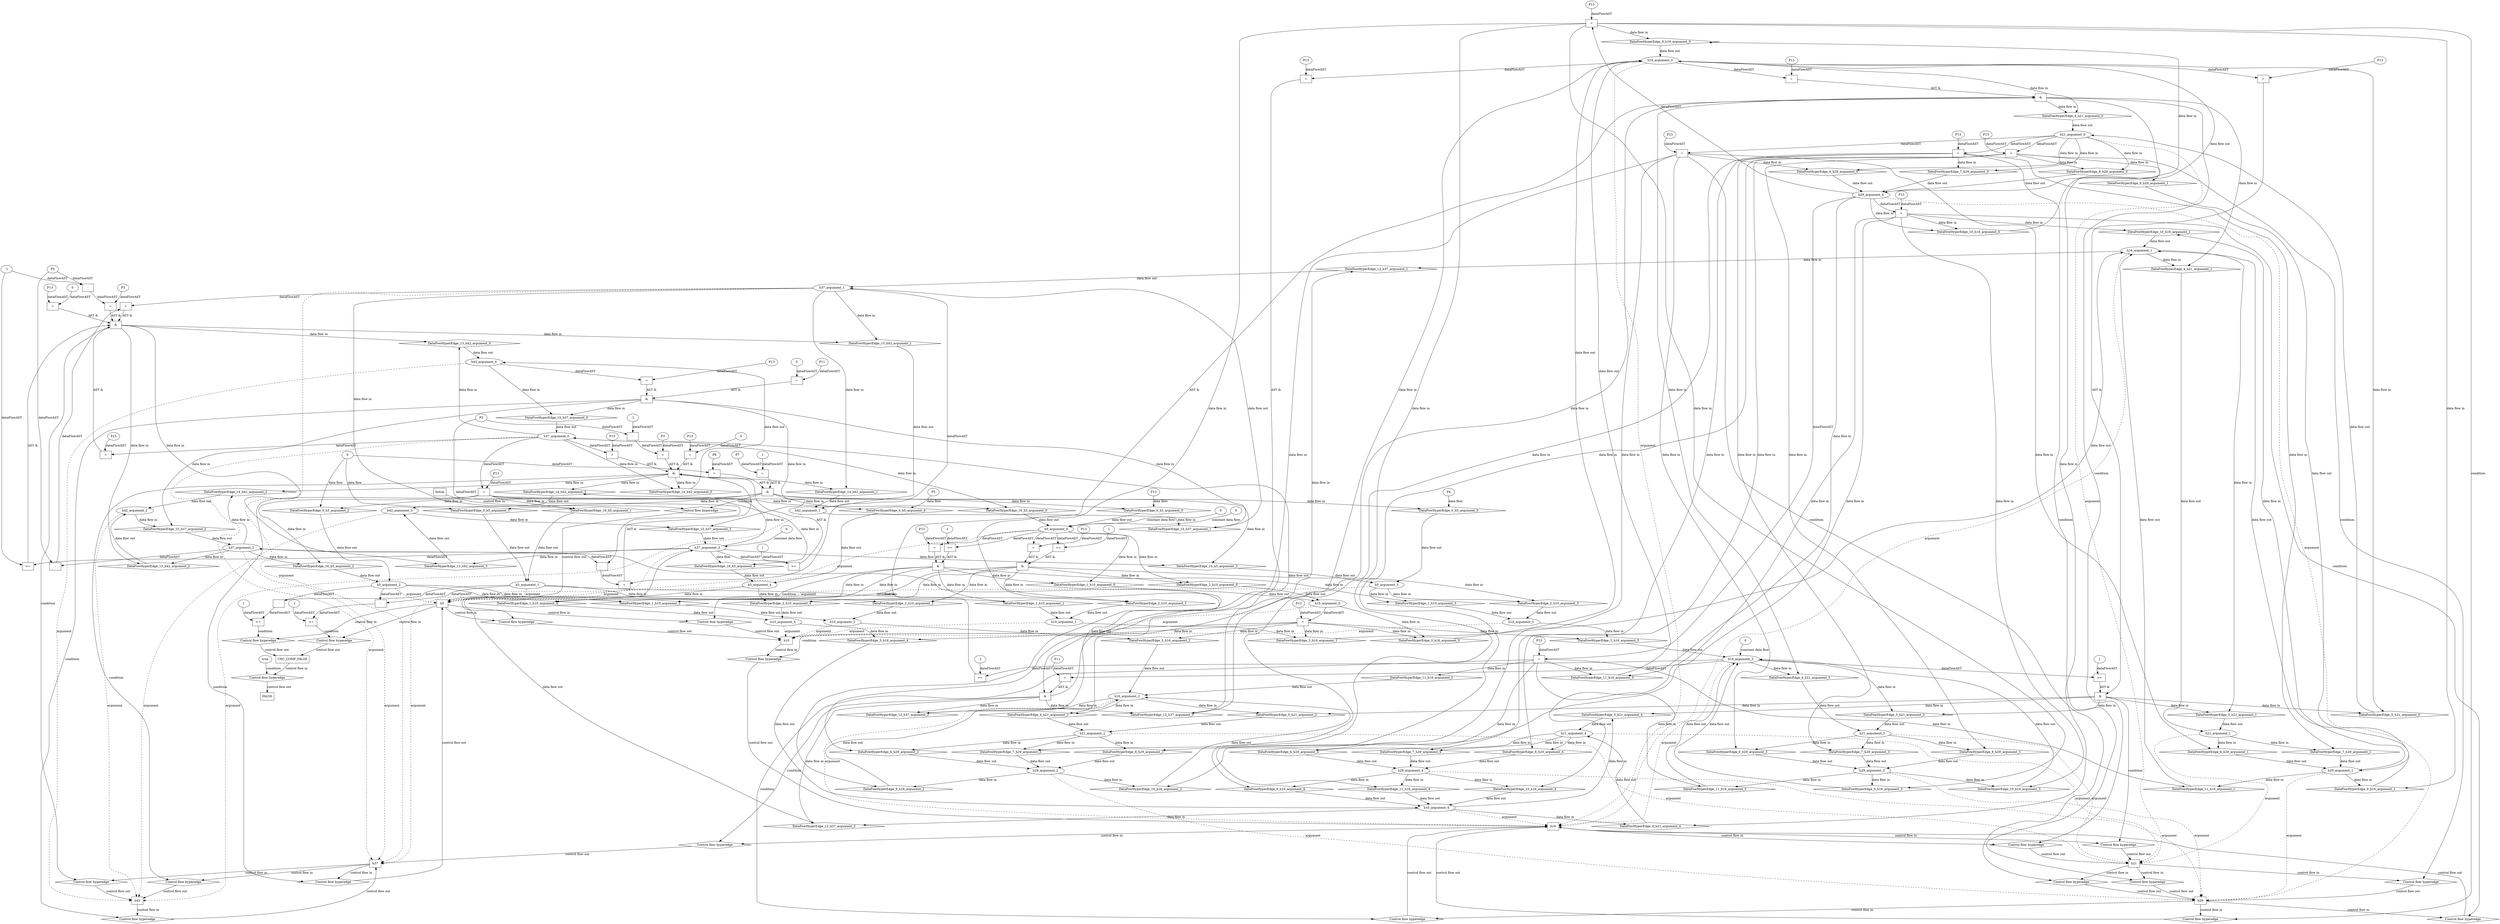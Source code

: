 digraph dag {
"CHC_COMP_FALSE" [label="CHC_COMP_FALSE" nodeName="CHC_COMP_FALSE" class=cfn  shape="rect"];
"h10" [label="h10" nodeName="h10" class=cfn  shape="rect"];
"h16" [label="h16" nodeName="h16" class=cfn  shape="rect"];
"h21" [label="h21" nodeName="h21" class=cfn  shape="rect"];
"h29" [label="h29" nodeName="h29" class=cfn  shape="rect"];
"h37" [label="h37" nodeName="h37" class=cfn  shape="rect"];
"h42" [label="h42" nodeName="h42" class=cfn  shape="rect"];
"h5" [label="h5" nodeName="h5" class=cfn  shape="rect"];
FALSE [label="FALSE" nodeName=FALSE class=cfn  shape="rect"];
Initial [label="Initial" nodeName=Initial class=cfn  shape="rect"];
ControlFowHyperEdge_0 [label="Control flow hyperedge" nodeName=ControlFowHyperEdge_0 class=controlFlowHyperEdge shape="diamond"];
"Initial" -> ControlFowHyperEdge_0 [label="control flow in"]
ControlFowHyperEdge_0 -> "h5" [label="control flow out"]
ControlFowHyperEdge_1 [label="Control flow hyperedge" nodeName=ControlFowHyperEdge_1 class=controlFlowHyperEdge shape="diamond"];
"h5" -> ControlFowHyperEdge_1 [label="control flow in"]
ControlFowHyperEdge_1 -> "h10" [label="control flow out"]
ControlFowHyperEdge_2 [label="Control flow hyperedge" nodeName=ControlFowHyperEdge_2 class=controlFlowHyperEdge shape="diamond"];
"h5" -> ControlFowHyperEdge_2 [label="control flow in"]
ControlFowHyperEdge_2 -> "h10" [label="control flow out"]
ControlFowHyperEdge_3 [label="Control flow hyperedge" nodeName=ControlFowHyperEdge_3 class=controlFlowHyperEdge shape="diamond"];
"h10" -> ControlFowHyperEdge_3 [label="control flow in"]
ControlFowHyperEdge_3 -> "h16" [label="control flow out"]
ControlFowHyperEdge_4 [label="Control flow hyperedge" nodeName=ControlFowHyperEdge_4 class=controlFlowHyperEdge shape="diamond"];
"h16" -> ControlFowHyperEdge_4 [label="control flow in"]
ControlFowHyperEdge_4 -> "h21" [label="control flow out"]
ControlFowHyperEdge_5 [label="Control flow hyperedge" nodeName=ControlFowHyperEdge_5 class=controlFlowHyperEdge shape="diamond"];
"h16" -> ControlFowHyperEdge_5 [label="control flow in"]
ControlFowHyperEdge_5 -> "h21" [label="control flow out"]
ControlFowHyperEdge_6 [label="Control flow hyperedge" nodeName=ControlFowHyperEdge_6 class=controlFlowHyperEdge shape="diamond"];
"h21" -> ControlFowHyperEdge_6 [label="control flow in"]
ControlFowHyperEdge_6 -> "h29" [label="control flow out"]
ControlFowHyperEdge_7 [label="Control flow hyperedge" nodeName=ControlFowHyperEdge_7 class=controlFlowHyperEdge shape="diamond"];
"h21" -> ControlFowHyperEdge_7 [label="control flow in"]
ControlFowHyperEdge_7 -> "h29" [label="control flow out"]
ControlFowHyperEdge_8 [label="Control flow hyperedge" nodeName=ControlFowHyperEdge_8 class=controlFlowHyperEdge shape="diamond"];
"h21" -> ControlFowHyperEdge_8 [label="control flow in"]
ControlFowHyperEdge_8 -> "h29" [label="control flow out"]
ControlFowHyperEdge_9 [label="Control flow hyperedge" nodeName=ControlFowHyperEdge_9 class=controlFlowHyperEdge shape="diamond"];
"h29" -> ControlFowHyperEdge_9 [label="control flow in"]
ControlFowHyperEdge_9 -> "h16" [label="control flow out"]
ControlFowHyperEdge_10 [label="Control flow hyperedge" nodeName=ControlFowHyperEdge_10 class=controlFlowHyperEdge shape="diamond"];
"h29" -> ControlFowHyperEdge_10 [label="control flow in"]
ControlFowHyperEdge_10 -> "h16" [label="control flow out"]
ControlFowHyperEdge_11 [label="Control flow hyperedge" nodeName=ControlFowHyperEdge_11 class=controlFlowHyperEdge shape="diamond"];
"h29" -> ControlFowHyperEdge_11 [label="control flow in"]
ControlFowHyperEdge_11 -> "h16" [label="control flow out"]
ControlFowHyperEdge_12 [label="Control flow hyperedge" nodeName=ControlFowHyperEdge_12 class=controlFlowHyperEdge shape="diamond"];
"h16" -> ControlFowHyperEdge_12 [label="control flow in"]
ControlFowHyperEdge_12 -> "h37" [label="control flow out"]
ControlFowHyperEdge_13 [label="Control flow hyperedge" nodeName=ControlFowHyperEdge_13 class=controlFlowHyperEdge shape="diamond"];
"h37" -> ControlFowHyperEdge_13 [label="control flow in"]
ControlFowHyperEdge_13 -> "h42" [label="control flow out"]
ControlFowHyperEdge_14 [label="Control flow hyperedge" nodeName=ControlFowHyperEdge_14 class=controlFlowHyperEdge shape="diamond"];
"h37" -> ControlFowHyperEdge_14 [label="control flow in"]
ControlFowHyperEdge_14 -> "h42" [label="control flow out"]
ControlFowHyperEdge_15 [label="Control flow hyperedge" nodeName=ControlFowHyperEdge_15 class=controlFlowHyperEdge shape="diamond"];
"h42" -> ControlFowHyperEdge_15 [label="control flow in"]
ControlFowHyperEdge_15 -> "h37" [label="control flow out"]
ControlFowHyperEdge_16 [label="Control flow hyperedge" nodeName=ControlFowHyperEdge_16 class=controlFlowHyperEdge shape="diamond"];
"h37" -> ControlFowHyperEdge_16 [label="control flow in"]
ControlFowHyperEdge_16 -> "h5" [label="control flow out"]
ControlFowHyperEdge_17 [label="Control flow hyperedge" nodeName=ControlFowHyperEdge_17 class=controlFlowHyperEdge shape="diamond"];
"h5" -> ControlFowHyperEdge_17 [label="control flow in"]
ControlFowHyperEdge_17 -> "CHC_COMP_FALSE" [label="control flow out"]
ControlFowHyperEdge_18 [label="Control flow hyperedge" nodeName=ControlFowHyperEdge_18 class=controlFlowHyperEdge shape="diamond"];
"h5" -> ControlFowHyperEdge_18 [label="control flow in"]
ControlFowHyperEdge_18 -> "CHC_COMP_FALSE" [label="control flow out"]
ControlFowHyperEdge_19 [label="Control flow hyperedge" nodeName=ControlFowHyperEdge_19 class=controlFlowHyperEdge shape="diamond"];
"CHC_COMP_FALSE" -> ControlFowHyperEdge_19 [label="control flow in"]
ControlFowHyperEdge_19 -> "FALSE" [label="control flow out"]
"h5_argument_0" [label="h5_argument_0" nodeName=argument0 class=argument  head="h5" shape="oval"];
"h5_argument_0" -> "h5"[label="argument" style="dashed"]
"h5_argument_1" [label="h5_argument_1" nodeName=argument1 class=argument  head="h5" shape="oval"];
"h5_argument_1" -> "h5"[label="argument" style="dashed"]
"h5_argument_2" [label="h5_argument_2" nodeName=argument2 class=argument  head="h5" shape="oval"];
"h5_argument_2" -> "h5"[label="argument" style="dashed"]
"h5_argument_3" [label="h5_argument_3" nodeName=argument3 class=argument  head="h5" shape="oval"];
"h5_argument_3" -> "h5"[label="argument" style="dashed"]
"h5_argument_4" [label="h5_argument_4" nodeName=argument4 class=argument  head="h5" shape="oval"];
"h5_argument_4" -> "h5"[label="argument" style="dashed"]
"h10_argument_0" [label="h10_argument_0" nodeName=argument0 class=argument  head="h10" shape="oval"];
"h10_argument_0" -> "h10"[label="argument" style="dashed"]
"h10_argument_1" [label="h10_argument_1" nodeName=argument1 class=argument  head="h10" shape="oval"];
"h10_argument_1" -> "h10"[label="argument" style="dashed"]
"h10_argument_2" [label="h10_argument_2" nodeName=argument2 class=argument  head="h10" shape="oval"];
"h10_argument_2" -> "h10"[label="argument" style="dashed"]
"h10_argument_3" [label="h10_argument_3" nodeName=argument3 class=argument  head="h10" shape="oval"];
"h10_argument_3" -> "h10"[label="argument" style="dashed"]
"h10_argument_4" [label="h10_argument_4" nodeName=argument4 class=argument  head="h10" shape="oval"];
"h10_argument_4" -> "h10"[label="argument" style="dashed"]
"h16_argument_0" [label="h16_argument_0" nodeName=argument0 class=argument  head="h16" shape="oval"];
"h16_argument_0" -> "h16"[label="argument" style="dashed"]
"h16_argument_1" [label="h16_argument_1" nodeName=argument1 class=argument  head="h16" shape="oval"];
"h16_argument_1" -> "h16"[label="argument" style="dashed"]
"h16_argument_2" [label="h16_argument_2" nodeName=argument2 class=argument  head="h16" shape="oval"];
"h16_argument_2" -> "h16"[label="argument" style="dashed"]
"h16_argument_3" [label="h16_argument_3" nodeName=argument3 class=argument  head="h16" shape="oval"];
"h16_argument_3" -> "h16"[label="argument" style="dashed"]
"h16_argument_4" [label="h16_argument_4" nodeName=argument4 class=argument  head="h16" shape="oval"];
"h16_argument_4" -> "h16"[label="argument" style="dashed"]
"h21_argument_0" [label="h21_argument_0" nodeName=argument0 class=argument  head="h21" shape="oval"];
"h21_argument_0" -> "h21"[label="argument" style="dashed"]
"h21_argument_1" [label="h21_argument_1" nodeName=argument1 class=argument  head="h21" shape="oval"];
"h21_argument_1" -> "h21"[label="argument" style="dashed"]
"h21_argument_2" [label="h21_argument_2" nodeName=argument2 class=argument  head="h21" shape="oval"];
"h21_argument_2" -> "h21"[label="argument" style="dashed"]
"h21_argument_3" [label="h21_argument_3" nodeName=argument3 class=argument  head="h21" shape="oval"];
"h21_argument_3" -> "h21"[label="argument" style="dashed"]
"h21_argument_4" [label="h21_argument_4" nodeName=argument4 class=argument  head="h21" shape="oval"];
"h21_argument_4" -> "h21"[label="argument" style="dashed"]
"h29_argument_0" [label="h29_argument_0" nodeName=argument0 class=argument  head="h29" shape="oval"];
"h29_argument_0" -> "h29"[label="argument" style="dashed"]
"h29_argument_1" [label="h29_argument_1" nodeName=argument1 class=argument  head="h29" shape="oval"];
"h29_argument_1" -> "h29"[label="argument" style="dashed"]
"h29_argument_2" [label="h29_argument_2" nodeName=argument2 class=argument  head="h29" shape="oval"];
"h29_argument_2" -> "h29"[label="argument" style="dashed"]
"h29_argument_3" [label="h29_argument_3" nodeName=argument3 class=argument  head="h29" shape="oval"];
"h29_argument_3" -> "h29"[label="argument" style="dashed"]
"h29_argument_4" [label="h29_argument_4" nodeName=argument4 class=argument  head="h29" shape="oval"];
"h29_argument_4" -> "h29"[label="argument" style="dashed"]
"h37_argument_0" [label="h37_argument_0" nodeName=argument0 class=argument  head="h37" shape="oval"];
"h37_argument_0" -> "h37"[label="argument" style="dashed"]
"h37_argument_1" [label="h37_argument_1" nodeName=argument1 class=argument  head="h37" shape="oval"];
"h37_argument_1" -> "h37"[label="argument" style="dashed"]
"h37_argument_2" [label="h37_argument_2" nodeName=argument2 class=argument  head="h37" shape="oval"];
"h37_argument_2" -> "h37"[label="argument" style="dashed"]
"h37_argument_3" [label="h37_argument_3" nodeName=argument3 class=argument  head="h37" shape="oval"];
"h37_argument_3" -> "h37"[label="argument" style="dashed"]
"h42_argument_0" [label="h42_argument_0" nodeName=argument0 class=argument  head="h42" shape="oval"];
"h42_argument_0" -> "h42"[label="argument" style="dashed"]
"h42_argument_1" [label="h42_argument_1" nodeName=argument1 class=argument  head="h42" shape="oval"];
"h42_argument_1" -> "h42"[label="argument" style="dashed"]
"h42_argument_2" [label="h42_argument_2" nodeName=argument2 class=argument  head="h42" shape="oval"];
"h42_argument_2" -> "h42"[label="argument" style="dashed"]
"h42_argument_3" [label="h42_argument_3" nodeName=argument3 class=argument  head="h42" shape="oval"];
"h42_argument_3" -> "h42"[label="argument" style="dashed"]

"xxxh5___Initial_0xxx_and" [label="&" nodeName="xxxh5___Initial_0xxx_and" class=Operator shape="rect"];
"xxxh5___Initial_0xxxguard_0_node_0" [label="=" nodeName="xxxh5___Initial_0xxxguard_0_node_0" class=Operator  shape="rect"];
"xxxh5___Initial_0xxxguard_0_node_1" [label="P7" nodeName="xxxh5___Initial_0xxxguard_0_node_1" class=Constant ];
"xxxh5___Initial_0xxxguard_0_node_2" [label="1" nodeName="xxxh5___Initial_0xxxguard_0_node_2" class=Literal ];
"xxxh5___Initial_0xxxguard_0_node_1" -> "xxxh5___Initial_0xxxguard_0_node_0"[label="dataFlowAST"]
"xxxh5___Initial_0xxxguard_0_node_2" -> "xxxh5___Initial_0xxxguard_0_node_0"[label="dataFlowAST"]

"xxxh5___Initial_0xxxguard_0_node_0" -> "xxxh5___Initial_0xxx_and" [label="AST &"];
"xxxh5___Initial_0xxxguard1_node_0" [label="=" nodeName="xxxh5___Initial_0xxxguard1_node_0" class=Operator  shape="rect"];
"xxxh5___Initial_0xxxguard1_node_1" [label="P8" nodeName="xxxh5___Initial_0xxxguard1_node_1" class=Constant ];
"xxxh5___Initial_0xxxguard1_node_1" -> "xxxh5___Initial_0xxxguard1_node_0"[label="dataFlowAST"]
"xxxh5___Initial_0xxxdataFlow1_node_0" -> "xxxh5___Initial_0xxxguard1_node_0"[label="dataFlowAST"]

"xxxh5___Initial_0xxxguard1_node_0" -> "xxxh5___Initial_0xxx_and" [label="AST &"];
"xxxh5___Initial_0xxx_and" -> "ControlFowHyperEdge_0" [label="condition"];
"xxxh5___Initial_0xxxdataFlow_0_node_0" [label="P4" nodeName="xxxh5___Initial_0xxxdataFlow_0_node_0" class=Constant ];

"xxxh5___Initial_0xxxdataFlow_0_node_0" -> "DataFowHyperEdge_0_h5_argument_3" [label="data flow"];
"xxxh5___Initial_0xxxdataFlow1_node_0" [label="0" nodeName="xxxh5___Initial_0xxxdataFlow1_node_0" class=Literal ];

"xxxh5___Initial_0xxxdataFlow1_node_0" -> "DataFowHyperEdge_0_h5_argument_1" [label="data flow"];
"xxxh5___Initial_0xxxdataFlow2_node_0" [label="P13" nodeName="xxxh5___Initial_0xxxdataFlow2_node_0" class=Constant ];

"xxxh5___Initial_0xxxdataFlow2_node_0" -> "DataFowHyperEdge_0_h5_argument_0" [label="data flow"];
"xxxh5___Initial_0xxxdataFlow3_node_0" [label="P5" nodeName="xxxh5___Initial_0xxxdataFlow3_node_0" class=Constant ];

"xxxh5___Initial_0xxxdataFlow3_node_0" -> "DataFowHyperEdge_0_h5_argument_4" [label="data flow"];

"xxxh5___Initial_0xxxdataFlow1_node_0" -> "DataFowHyperEdge_0_h5_argument_2" [label="data flow"];
"xxxh10___h5_1xxx_and" [label="&" nodeName="xxxh10___h5_1xxx_and" class=Operator shape="rect"];
"xxxh10___h5_1xxxguard_0_node_0" [label=">=" nodeName="xxxh10___h5_1xxxguard_0_node_0" class=Operator  shape="rect"];
"xxxh10___h5_1xxxguard_0_node_1" [label="-1" nodeName="xxxh10___h5_1xxxguard_0_node_1" class=Literal ];
"xxxh10___h5_1xxxguard_0_node_1" -> "xxxh10___h5_1xxxguard_0_node_0"[label="dataFlowAST"]
"h5_argument_0" -> "xxxh10___h5_1xxxguard_0_node_0"[label="dataFlowAST"]

"xxxh10___h5_1xxxguard_0_node_0" -> "xxxh10___h5_1xxx_and" [label="AST &"];
"xxxh10___h5_1xxxguard1_node_0" [label="=" nodeName="xxxh10___h5_1xxxguard1_node_0" class=Operator  shape="rect"];
"xxxh10___h5_1xxxguard1_node_1" [label="P13" nodeName="xxxh10___h5_1xxxguard1_node_1" class=Constant ];
"xxxh10___h5_1xxxguard1_node_1" -> "xxxh10___h5_1xxxguard1_node_0"[label="dataFlowAST"]
"h5_argument_0" -> "xxxh10___h5_1xxxguard1_node_0"[label="dataFlowAST"]

"xxxh10___h5_1xxxguard1_node_0" -> "xxxh10___h5_1xxx_and" [label="AST &"];
"xxxh10___h5_1xxx_and" -> "ControlFowHyperEdge_1" [label="condition"];
"xxxh10___h5_2xxx_and" [label="&" nodeName="xxxh10___h5_2xxx_and" class=Operator shape="rect"];
"xxxh10___h5_2xxxguard_0_node_0" [label=">=" nodeName="xxxh10___h5_2xxxguard_0_node_0" class=Operator  shape="rect"];
"xxxh10___h5_2xxxguard_0_node_2" [label="1" nodeName="xxxh10___h5_2xxxguard_0_node_2" class=Literal ];
"h5_argument_0" -> "xxxh10___h5_2xxxguard_0_node_0"[label="dataFlowAST"]
"xxxh10___h5_2xxxguard_0_node_2" -> "xxxh10___h5_2xxxguard_0_node_0"[label="dataFlowAST"]

"xxxh10___h5_2xxxguard_0_node_0" -> "xxxh10___h5_2xxx_and" [label="AST &"];
"xxxh10___h5_2xxxguard1_node_0" [label="=" nodeName="xxxh10___h5_2xxxguard1_node_0" class=Operator  shape="rect"];
"xxxh10___h5_2xxxguard1_node_1" [label="P13" nodeName="xxxh10___h5_2xxxguard1_node_1" class=Constant ];
"xxxh10___h5_2xxxguard1_node_1" -> "xxxh10___h5_2xxxguard1_node_0"[label="dataFlowAST"]
"h5_argument_0" -> "xxxh10___h5_2xxxguard1_node_0"[label="dataFlowAST"]

"xxxh10___h5_2xxxguard1_node_0" -> "xxxh10___h5_2xxx_and" [label="AST &"];
"xxxh10___h5_2xxx_and" -> "ControlFowHyperEdge_2" [label="condition"];
"xxxh16___h10_3xxxguard_0_node_0" [label="=" nodeName="xxxh16___h10_3xxxguard_0_node_0" class=Operator  shape="rect"];
"xxxh16___h10_3xxxguard_0_node_1" [label="P13" nodeName="xxxh16___h10_3xxxguard_0_node_1" class=Constant ];
"xxxh16___h10_3xxxguard_0_node_1" -> "xxxh16___h10_3xxxguard_0_node_0"[label="dataFlowAST"]
"h10_argument_0" -> "xxxh16___h10_3xxxguard_0_node_0"[label="dataFlowAST"]

"xxxh16___h10_3xxxguard_0_node_0" -> "ControlFowHyperEdge_3" [label="condition"];
"xxxh21___h16_4xxx_and" [label="&" nodeName="xxxh21___h16_4xxx_and" class=Operator shape="rect"];
"xxxh21___h16_4xxxguard_0_node_0" [label=">=" nodeName="xxxh21___h16_4xxxguard_0_node_0" class=Operator  shape="rect"];
"xxxh21___h16_4xxxguard_0_node_1" [label="-1" nodeName="xxxh21___h16_4xxxguard_0_node_1" class=Literal ];
"xxxh21___h16_4xxxguard_0_node_1" -> "xxxh21___h16_4xxxguard_0_node_0"[label="dataFlowAST"]
"h16_argument_3" -> "xxxh21___h16_4xxxguard_0_node_0"[label="dataFlowAST"]

"xxxh21___h16_4xxxguard_0_node_0" -> "xxxh21___h16_4xxx_and" [label="AST &"];
"xxxh21___h16_4xxxguard1_node_0" [label="=" nodeName="xxxh21___h16_4xxxguard1_node_0" class=Operator  shape="rect"];
"xxxh21___h16_4xxxguard1_node_1" [label="P13" nodeName="xxxh21___h16_4xxxguard1_node_1" class=Constant ];
"xxxh21___h16_4xxxguard1_node_1" -> "xxxh21___h16_4xxxguard1_node_0"[label="dataFlowAST"]
"h16_argument_0" -> "xxxh21___h16_4xxxguard1_node_0"[label="dataFlowAST"]

"xxxh21___h16_4xxxguard1_node_0" -> "xxxh21___h16_4xxx_and" [label="AST &"];
"xxxh21___h16_4xxx_and" -> "ControlFowHyperEdge_4" [label="condition"];
"xxxh21___h16_5xxx_and" [label="&" nodeName="xxxh21___h16_5xxx_and" class=Operator shape="rect"];
"xxxh21___h16_5xxxguard_0_node_0" [label=">=" nodeName="xxxh21___h16_5xxxguard_0_node_0" class=Operator  shape="rect"];
"xxxh21___h16_5xxxguard_0_node_2" [label="1" nodeName="xxxh21___h16_5xxxguard_0_node_2" class=Literal ];
"h16_argument_3" -> "xxxh21___h16_5xxxguard_0_node_0"[label="dataFlowAST"]
"xxxh21___h16_5xxxguard_0_node_2" -> "xxxh21___h16_5xxxguard_0_node_0"[label="dataFlowAST"]

"xxxh21___h16_5xxxguard_0_node_0" -> "xxxh21___h16_5xxx_and" [label="AST &"];
"xxxh21___h16_5xxxguard1_node_0" [label="=" nodeName="xxxh21___h16_5xxxguard1_node_0" class=Operator  shape="rect"];
"xxxh21___h16_5xxxguard1_node_1" [label="P13" nodeName="xxxh21___h16_5xxxguard1_node_1" class=Constant ];
"xxxh21___h16_5xxxguard1_node_1" -> "xxxh21___h16_5xxxguard1_node_0"[label="dataFlowAST"]
"h16_argument_0" -> "xxxh21___h16_5xxxguard1_node_0"[label="dataFlowAST"]

"xxxh21___h16_5xxxguard1_node_0" -> "xxxh21___h16_5xxx_and" [label="AST &"];
"xxxh21___h16_5xxx_and" -> "ControlFowHyperEdge_5" [label="condition"];
"xxxh29___h21_6xxxguard_0_node_0" [label="=" nodeName="xxxh29___h21_6xxxguard_0_node_0" class=Operator  shape="rect"];
"xxxh29___h21_6xxxguard_0_node_1" [label="P13" nodeName="xxxh29___h21_6xxxguard_0_node_1" class=Constant ];
"xxxh29___h21_6xxxguard_0_node_1" -> "xxxh29___h21_6xxxguard_0_node_0"[label="dataFlowAST"]
"h21_argument_0" -> "xxxh29___h21_6xxxguard_0_node_0"[label="dataFlowAST"]

"xxxh29___h21_6xxxguard_0_node_0" -> "ControlFowHyperEdge_6" [label="condition"];
"xxxh29___h21_7xxxguard_0_node_0" [label="=" nodeName="xxxh29___h21_7xxxguard_0_node_0" class=Operator  shape="rect"];
"xxxh29___h21_7xxxguard_0_node_1" [label="P13" nodeName="xxxh29___h21_7xxxguard_0_node_1" class=Constant ];
"xxxh29___h21_7xxxguard_0_node_1" -> "xxxh29___h21_7xxxguard_0_node_0"[label="dataFlowAST"]
"h21_argument_0" -> "xxxh29___h21_7xxxguard_0_node_0"[label="dataFlowAST"]

"xxxh29___h21_7xxxguard_0_node_0" -> "ControlFowHyperEdge_7" [label="condition"];
"xxxh29___h21_8xxxguard_0_node_0" [label="=" nodeName="xxxh29___h21_8xxxguard_0_node_0" class=Operator  shape="rect"];
"xxxh29___h21_8xxxguard_0_node_1" [label="P13" nodeName="xxxh29___h21_8xxxguard_0_node_1" class=Constant ];
"xxxh29___h21_8xxxguard_0_node_1" -> "xxxh29___h21_8xxxguard_0_node_0"[label="dataFlowAST"]
"h21_argument_0" -> "xxxh29___h21_8xxxguard_0_node_0"[label="dataFlowAST"]

"xxxh29___h21_8xxxguard_0_node_0" -> "ControlFowHyperEdge_8" [label="condition"];
"xxxh16___h29_9xxxguard_0_node_0" [label="=" nodeName="xxxh16___h29_9xxxguard_0_node_0" class=Operator  shape="rect"];
"xxxh16___h29_9xxxguard_0_node_1" [label="P13" nodeName="xxxh16___h29_9xxxguard_0_node_1" class=Constant ];
"xxxh16___h29_9xxxguard_0_node_1" -> "xxxh16___h29_9xxxguard_0_node_0"[label="dataFlowAST"]
"h29_argument_0" -> "xxxh16___h29_9xxxguard_0_node_0"[label="dataFlowAST"]

"xxxh16___h29_9xxxguard_0_node_0" -> "ControlFowHyperEdge_9" [label="condition"];
"xxxh16___h29_10xxxguard_0_node_0" [label="=" nodeName="xxxh16___h29_10xxxguard_0_node_0" class=Operator  shape="rect"];
"xxxh16___h29_10xxxguard_0_node_1" [label="P13" nodeName="xxxh16___h29_10xxxguard_0_node_1" class=Constant ];
"xxxh16___h29_10xxxguard_0_node_1" -> "xxxh16___h29_10xxxguard_0_node_0"[label="dataFlowAST"]
"h29_argument_0" -> "xxxh16___h29_10xxxguard_0_node_0"[label="dataFlowAST"]

"xxxh16___h29_10xxxguard_0_node_0" -> "ControlFowHyperEdge_10" [label="condition"];
"xxxh16___h29_11xxxguard_0_node_0" [label="=" nodeName="xxxh16___h29_11xxxguard_0_node_0" class=Operator  shape="rect"];
"xxxh16___h29_11xxxguard_0_node_1" [label="P13" nodeName="xxxh16___h29_11xxxguard_0_node_1" class=Constant ];
"xxxh16___h29_11xxxguard_0_node_1" -> "xxxh16___h29_11xxxguard_0_node_0"[label="dataFlowAST"]
"h29_argument_0" -> "xxxh16___h29_11xxxguard_0_node_0"[label="dataFlowAST"]

"xxxh16___h29_11xxxguard_0_node_0" -> "ControlFowHyperEdge_11" [label="condition"];
"xxxh37___h16_12xxx_and" [label="&" nodeName="xxxh37___h16_12xxx_and" class=Operator shape="rect"];
"xxxh37___h16_12xxxguard_0_node_0" [label="=" nodeName="xxxh37___h16_12xxxguard_0_node_0" class=Operator  shape="rect"];
"xxxh37___h16_12xxxguard_0_node_1" [label="P11" nodeName="xxxh37___h16_12xxxguard_0_node_1" class=Constant ];
"xxxh37___h16_12xxxguard_0_node_1" -> "xxxh37___h16_12xxxguard_0_node_0"[label="dataFlowAST"]
"h16_argument_3" -> "xxxh37___h16_12xxxguard_0_node_0"[label="dataFlowAST"]

"xxxh37___h16_12xxxguard_0_node_0" -> "xxxh37___h16_12xxx_and" [label="AST &"];
"xxxh37___h16_12xxxguard1_node_0" [label="=" nodeName="xxxh37___h16_12xxxguard1_node_0" class=Operator  shape="rect"];
"xxxh37___h16_12xxxguard1_node_1" [label="P13" nodeName="xxxh37___h16_12xxxguard1_node_1" class=Constant ];
"xxxh37___h16_12xxxguard1_node_1" -> "xxxh37___h16_12xxxguard1_node_0"[label="dataFlowAST"]
"h16_argument_0" -> "xxxh37___h16_12xxxguard1_node_0"[label="dataFlowAST"]

"xxxh37___h16_12xxxguard1_node_0" -> "xxxh37___h16_12xxx_and" [label="AST &"];
"xxxh37___h16_12xxx_and" -> "ControlFowHyperEdge_12" [label="condition"];
"xxxh42___h37_13xxx_and" [label="&" nodeName="xxxh42___h37_13xxx_and" class=Operator shape="rect"];
"xxxh42___h37_13xxxguard3_node_0" [label=">=" nodeName="xxxh42___h37_13xxxguard3_node_0" class=Operator  shape="rect"];
"xxxh42___h37_13xxxguard3_node_1" [label="-1" nodeName="xxxh42___h37_13xxxguard3_node_1" class=Literal ];
"xxxh42___h37_13xxxguard3_node_1" -> "xxxh42___h37_13xxxguard3_node_0"[label="dataFlowAST"]
"h37_argument_3" -> "xxxh42___h37_13xxxguard3_node_0"[label="dataFlowAST"]

"xxxh42___h37_13xxxguard3_node_0" -> "xxxh42___h37_13xxx_and" [label="AST &"];
"xxxh42___h37_13xxxguard1_node_0" [label="=" nodeName="xxxh42___h37_13xxxguard1_node_0" class=Operator  shape="rect"];
"xxxh42___h37_13xxxguard1_node_1" [label="P15" nodeName="xxxh42___h37_13xxxguard1_node_1" class=Constant ];
"xxxh42___h37_13xxxguard1_node_1" -> "xxxh42___h37_13xxxguard1_node_0"[label="dataFlowAST"]
"h37_argument_0" -> "xxxh42___h37_13xxxguard1_node_0"[label="dataFlowAST"]

"xxxh42___h37_13xxxguard1_node_0" -> "xxxh42___h37_13xxx_and" [label="AST &"];
"xxxh42___h37_13xxxguard2_node_0" [label="=" nodeName="xxxh42___h37_13xxxguard2_node_0" class=Operator  shape="rect"];
"xxxh42___h37_13xxxguard2_node_2" [label="-" nodeName="xxxh42___h37_13xxxguard2_node_2" class= Operator shape="rect"];
"xxxh42___h37_13xxxguard2_node_3" [label="P2" nodeName="xxxh42___h37_13xxxguard2_node_3" class=Constant ];
"h37_argument_1" -> "xxxh42___h37_13xxxguard2_node_0"[label="dataFlowAST"]
"xxxh42___h37_13xxxguard2_node_2" -> "xxxh42___h37_13xxxguard2_node_0"[label="dataFlowAST"]
"xxxh42___h37_13xxxguard2_node_3" -> "xxxh42___h37_13xxxguard2_node_2"[label="dataFlowAST"]
"h37_argument_2" -> "xxxh42___h37_13xxxguard2_node_2"[label="dataFlowAST"]

"xxxh42___h37_13xxxguard2_node_0" -> "xxxh42___h37_13xxx_and" [label="AST &"];
"xxxh42___h37_13xxxguard_0_node_0" [label="=" nodeName="xxxh42___h37_13xxxguard_0_node_0" class=Operator  shape="rect"];
"xxxh42___h37_13xxxguard_0_node_1" [label="P13" nodeName="xxxh42___h37_13xxxguard_0_node_1" class=Constant ];
"xxxh42___h37_13xxxguard_0_node_2" [label="0" nodeName="xxxh42___h37_13xxxguard_0_node_2" class=Literal ];
"xxxh42___h37_13xxxguard_0_node_1" -> "xxxh42___h37_13xxxguard_0_node_0"[label="dataFlowAST"]
"xxxh42___h37_13xxxguard_0_node_2" -> "xxxh42___h37_13xxxguard_0_node_0"[label="dataFlowAST"]

"xxxh42___h37_13xxxguard_0_node_0" -> "xxxh42___h37_13xxx_and" [label="AST &"];
"xxxh42___h37_13xxxguard4_node_0" [label="=" nodeName="xxxh42___h37_13xxxguard4_node_0" class=Operator  shape="rect"];
"xxxh42___h37_13xxxguard4_node_1" [label="P3" nodeName="xxxh42___h37_13xxxguard4_node_1" class=Constant ];
"xxxh42___h37_13xxxguard4_node_2" [label="-" nodeName="xxxh42___h37_13xxxguard4_node_2" class= Operator shape="rect"];
"xxxh42___h37_13xxxguard4_node_1" -> "xxxh42___h37_13xxxguard4_node_0"[label="dataFlowAST"]
"xxxh42___h37_13xxxguard4_node_2" -> "xxxh42___h37_13xxxguard4_node_0"[label="dataFlowAST"]
"xxxh42___h37_13xxxguard2_node_3" -> "xxxh42___h37_13xxxguard4_node_2"[label="dataFlowAST"]
"xxxh42___h37_13xxxguard3_node_1" -> "xxxh42___h37_13xxxguard4_node_2"[label="dataFlowAST"]

"xxxh42___h37_13xxxguard4_node_0" -> "xxxh42___h37_13xxx_and" [label="AST &"];
"xxxh42___h37_13xxx_and" -> "ControlFowHyperEdge_13" [label="condition"];
"xxxh42___h37_14xxx_and" [label="&" nodeName="xxxh42___h37_14xxx_and" class=Operator shape="rect"];
"xxxh42___h37_14xxxguard3_node_0" [label=">=" nodeName="xxxh42___h37_14xxxguard3_node_0" class=Operator  shape="rect"];
"xxxh42___h37_14xxxguard3_node_2" [label="1" nodeName="xxxh42___h37_14xxxguard3_node_2" class=Literal ];
"h37_argument_3" -> "xxxh42___h37_14xxxguard3_node_0"[label="dataFlowAST"]
"xxxh42___h37_14xxxguard3_node_2" -> "xxxh42___h37_14xxxguard3_node_0"[label="dataFlowAST"]

"xxxh42___h37_14xxxguard3_node_0" -> "xxxh42___h37_14xxx_and" [label="AST &"];
"xxxh42___h37_14xxxguard4_node_0" [label="=" nodeName="xxxh42___h37_14xxxguard4_node_0" class=Operator  shape="rect"];
"xxxh42___h37_14xxxguard4_node_1" [label="P3" nodeName="xxxh42___h37_14xxxguard4_node_1" class=Constant ];
"xxxh42___h37_14xxxguard4_node_2" [label="-" nodeName="xxxh42___h37_14xxxguard4_node_2" class= Operator shape="rect"];
"xxxh42___h37_14xxxguard4_node_4" [label="-1" nodeName="xxxh42___h37_14xxxguard4_node_4" class=Literal ];
"xxxh42___h37_14xxxguard4_node_1" -> "xxxh42___h37_14xxxguard4_node_0"[label="dataFlowAST"]
"xxxh42___h37_14xxxguard4_node_2" -> "xxxh42___h37_14xxxguard4_node_0"[label="dataFlowAST"]
"xxxh42___h37_14xxxguard2_node_3" -> "xxxh42___h37_14xxxguard4_node_2"[label="dataFlowAST"]
"xxxh42___h37_14xxxguard4_node_4" -> "xxxh42___h37_14xxxguard4_node_2"[label="dataFlowAST"]

"xxxh42___h37_14xxxguard4_node_0" -> "xxxh42___h37_14xxx_and" [label="AST &"];
"xxxh42___h37_14xxxguard1_node_0" [label="=" nodeName="xxxh42___h37_14xxxguard1_node_0" class=Operator  shape="rect"];
"xxxh42___h37_14xxxguard1_node_1" [label="P15" nodeName="xxxh42___h37_14xxxguard1_node_1" class=Constant ];
"xxxh42___h37_14xxxguard1_node_1" -> "xxxh42___h37_14xxxguard1_node_0"[label="dataFlowAST"]
"h37_argument_0" -> "xxxh42___h37_14xxxguard1_node_0"[label="dataFlowAST"]

"xxxh42___h37_14xxxguard1_node_0" -> "xxxh42___h37_14xxx_and" [label="AST &"];
"xxxh42___h37_14xxxguard_0_node_0" [label="=" nodeName="xxxh42___h37_14xxxguard_0_node_0" class=Operator  shape="rect"];
"xxxh42___h37_14xxxguard_0_node_1" [label="P13" nodeName="xxxh42___h37_14xxxguard_0_node_1" class=Constant ];
"xxxh42___h37_14xxxguard_0_node_2" [label="0" nodeName="xxxh42___h37_14xxxguard_0_node_2" class=Literal ];
"xxxh42___h37_14xxxguard_0_node_1" -> "xxxh42___h37_14xxxguard_0_node_0"[label="dataFlowAST"]
"xxxh42___h37_14xxxguard_0_node_2" -> "xxxh42___h37_14xxxguard_0_node_0"[label="dataFlowAST"]

"xxxh42___h37_14xxxguard_0_node_0" -> "xxxh42___h37_14xxx_and" [label="AST &"];
"xxxh42___h37_14xxxguard2_node_0" [label="=" nodeName="xxxh42___h37_14xxxguard2_node_0" class=Operator  shape="rect"];
"xxxh42___h37_14xxxguard2_node_2" [label="-" nodeName="xxxh42___h37_14xxxguard2_node_2" class= Operator shape="rect"];
"xxxh42___h37_14xxxguard2_node_3" [label="P2" nodeName="xxxh42___h37_14xxxguard2_node_3" class=Constant ];
"h37_argument_1" -> "xxxh42___h37_14xxxguard2_node_0"[label="dataFlowAST"]
"xxxh42___h37_14xxxguard2_node_2" -> "xxxh42___h37_14xxxguard2_node_0"[label="dataFlowAST"]
"xxxh42___h37_14xxxguard2_node_3" -> "xxxh42___h37_14xxxguard2_node_2"[label="dataFlowAST"]
"h37_argument_2" -> "xxxh42___h37_14xxxguard2_node_2"[label="dataFlowAST"]

"xxxh42___h37_14xxxguard2_node_0" -> "xxxh42___h37_14xxx_and" [label="AST &"];
"xxxh42___h37_14xxx_and" -> "ControlFowHyperEdge_14" [label="condition"];
"xxxh37___h42_15xxx_and" [label="&" nodeName="xxxh37___h42_15xxx_and" class=Operator shape="rect"];
"xxxh37___h42_15xxxguard_0_node_0" [label="=" nodeName="xxxh37___h42_15xxxguard_0_node_0" class=Operator  shape="rect"];
"xxxh37___h42_15xxxguard_0_node_1" [label="P13" nodeName="xxxh37___h42_15xxxguard_0_node_1" class=Constant ];
"xxxh37___h42_15xxxguard_0_node_1" -> "xxxh37___h42_15xxxguard_0_node_0"[label="dataFlowAST"]
"h42_argument_0" -> "xxxh37___h42_15xxxguard_0_node_0"[label="dataFlowAST"]

"xxxh37___h42_15xxxguard_0_node_0" -> "xxxh37___h42_15xxx_and" [label="AST &"];
"xxxh37___h42_15xxxguard1_node_0" [label="=" nodeName="xxxh37___h42_15xxxguard1_node_0" class=Operator  shape="rect"];
"xxxh37___h42_15xxxguard1_node_1" [label="P11" nodeName="xxxh37___h42_15xxxguard1_node_1" class=Constant ];
"xxxh37___h42_15xxxguard1_node_2" [label="0" nodeName="xxxh37___h42_15xxxguard1_node_2" class=Literal ];
"xxxh37___h42_15xxxguard1_node_1" -> "xxxh37___h42_15xxxguard1_node_0"[label="dataFlowAST"]
"xxxh37___h42_15xxxguard1_node_2" -> "xxxh37___h42_15xxxguard1_node_0"[label="dataFlowAST"]

"xxxh37___h42_15xxxguard1_node_0" -> "xxxh37___h42_15xxx_and" [label="AST &"];
"xxxh37___h42_15xxx_and" -> "ControlFowHyperEdge_15" [label="condition"];
"xxxh5___h37_16xxxguard_0_node_0" [label="=" nodeName="xxxh5___h37_16xxxguard_0_node_0" class=Operator  shape="rect"];
"xxxh5___h37_16xxxguard_0_node_1" [label="P13" nodeName="xxxh5___h37_16xxxguard_0_node_1" class=Constant ];
"xxxh5___h37_16xxxguard_0_node_1" -> "xxxh5___h37_16xxxguard_0_node_0"[label="dataFlowAST"]
"h37_argument_0" -> "xxxh5___h37_16xxxguard_0_node_0"[label="dataFlowAST"]

"xxxh5___h37_16xxxguard_0_node_0" -> "ControlFowHyperEdge_16" [label="condition"];

"h37_argument_3" -> "DataFowHyperEdge_16_h5_argument_3" [label="data flow"];

"h37_argument_3" -> "DataFowHyperEdge_16_h5_argument_4" [label="data flow"];
"xxxCHC_COMP_FALSE___h5_17xxxguard_0_node_0" [label=">=" nodeName="xxxCHC_COMP_FALSE___h5_17xxxguard_0_node_0" class=Operator  shape="rect"];
"xxxCHC_COMP_FALSE___h5_17xxxguard_0_node_1" [label="-1" nodeName="xxxCHC_COMP_FALSE___h5_17xxxguard_0_node_1" class=Literal ];
"xxxCHC_COMP_FALSE___h5_17xxxguard_0_node_2" [label="-" nodeName="xxxCHC_COMP_FALSE___h5_17xxxguard_0_node_2" class= Operator shape="rect"];
"xxxCHC_COMP_FALSE___h5_17xxxguard_0_node_1" -> "xxxCHC_COMP_FALSE___h5_17xxxguard_0_node_0"[label="dataFlowAST"]
"xxxCHC_COMP_FALSE___h5_17xxxguard_0_node_2" -> "xxxCHC_COMP_FALSE___h5_17xxxguard_0_node_0"[label="dataFlowAST"]
"h5_argument_1" -> "xxxCHC_COMP_FALSE___h5_17xxxguard_0_node_2"[label="dataFlowAST"]
"h5_argument_2" -> "xxxCHC_COMP_FALSE___h5_17xxxguard_0_node_2"[label="dataFlowAST"]

"xxxCHC_COMP_FALSE___h5_17xxxguard_0_node_0" -> "ControlFowHyperEdge_17" [label="condition"];
"xxxCHC_COMP_FALSE___h5_18xxxguard_0_node_0" [label=">=" nodeName="xxxCHC_COMP_FALSE___h5_18xxxguard_0_node_0" class=Operator  shape="rect"];
"xxxCHC_COMP_FALSE___h5_18xxxguard_0_node_1" [label="-" nodeName="xxxCHC_COMP_FALSE___h5_18xxxguard_0_node_1" class= Operator shape="rect"];
"xxxCHC_COMP_FALSE___h5_18xxxguard_0_node_4" [label="1" nodeName="xxxCHC_COMP_FALSE___h5_18xxxguard_0_node_4" class=Literal ];
"xxxCHC_COMP_FALSE___h5_18xxxguard_0_node_1" -> "xxxCHC_COMP_FALSE___h5_18xxxguard_0_node_0"[label="dataFlowAST"]
"xxxCHC_COMP_FALSE___h5_18xxxguard_0_node_4" -> "xxxCHC_COMP_FALSE___h5_18xxxguard_0_node_0"[label="dataFlowAST"]
"h5_argument_1" -> "xxxCHC_COMP_FALSE___h5_18xxxguard_0_node_1"[label="dataFlowAST"]
"h5_argument_2" -> "xxxCHC_COMP_FALSE___h5_18xxxguard_0_node_1"[label="dataFlowAST"]

"xxxCHC_COMP_FALSE___h5_18xxxguard_0_node_0" -> "ControlFowHyperEdge_18" [label="condition"];
"xxxFALSE___CHC_COMP_FALSE_19xxxguard_0_node_0" [label="true" nodeName="xxxFALSE___CHC_COMP_FALSE_19xxxguard_0_node_0" class=BoolValue ];

"xxxFALSE___CHC_COMP_FALSE_19xxxguard_0_node_0" -> "ControlFowHyperEdge_19" [label="condition"];
"DataFowHyperEdge_0_h5_argument_0" [label="DataFowHyperEdge_0_h5_argument_0" nodeName="DataFowHyperEdge_0_h5_argument_0" class=DataFlowHyperedge shape="diamond"];
"DataFowHyperEdge_0_h5_argument_0" -> "h5_argument_0"[label="data flow out"]
"xxxh5___Initial_0xxx_and" -> "DataFowHyperEdge_0_h5_argument_0"[label="data flow in"]
"DataFowHyperEdge_0_h5_argument_1" [label="DataFowHyperEdge_0_h5_argument_1" nodeName="DataFowHyperEdge_0_h5_argument_1" class=DataFlowHyperedge shape="diamond"];
"DataFowHyperEdge_0_h5_argument_1" -> "h5_argument_1"[label="data flow out"]
"xxxh5___Initial_0xxx_and" -> "DataFowHyperEdge_0_h5_argument_1"[label="data flow in"]
"DataFowHyperEdge_0_h5_argument_2" [label="DataFowHyperEdge_0_h5_argument_2" nodeName="DataFowHyperEdge_0_h5_argument_2" class=DataFlowHyperedge shape="diamond"];
"DataFowHyperEdge_0_h5_argument_2" -> "h5_argument_2"[label="data flow out"]
"xxxh5___Initial_0xxx_and" -> "DataFowHyperEdge_0_h5_argument_2"[label="data flow in"]
"DataFowHyperEdge_0_h5_argument_3" [label="DataFowHyperEdge_0_h5_argument_3" nodeName="DataFowHyperEdge_0_h5_argument_3" class=DataFlowHyperedge shape="diamond"];
"DataFowHyperEdge_0_h5_argument_3" -> "h5_argument_3"[label="data flow out"]
"xxxh5___Initial_0xxx_and" -> "DataFowHyperEdge_0_h5_argument_3"[label="data flow in"]
"DataFowHyperEdge_0_h5_argument_4" [label="DataFowHyperEdge_0_h5_argument_4" nodeName="DataFowHyperEdge_0_h5_argument_4" class=DataFlowHyperedge shape="diamond"];
"DataFowHyperEdge_0_h5_argument_4" -> "h5_argument_4"[label="data flow out"]
"xxxh5___Initial_0xxx_and" -> "DataFowHyperEdge_0_h5_argument_4"[label="data flow in"]
"DataFowHyperEdge_1_h10_argument_0" [label="DataFowHyperEdge_1_h10_argument_0" nodeName="DataFowHyperEdge_1_h10_argument_0" class=DataFlowHyperedge shape="diamond"];
"DataFowHyperEdge_1_h10_argument_0" -> "h10_argument_0"[label="data flow out"]
"xxxh10___h5_1xxx_and" -> "DataFowHyperEdge_1_h10_argument_0"[label="data flow in"]
"DataFowHyperEdge_1_h10_argument_1" [label="DataFowHyperEdge_1_h10_argument_1" nodeName="DataFowHyperEdge_1_h10_argument_1" class=DataFlowHyperedge shape="diamond"];
"DataFowHyperEdge_1_h10_argument_1" -> "h10_argument_1"[label="data flow out"]
"xxxh10___h5_1xxx_and" -> "DataFowHyperEdge_1_h10_argument_1"[label="data flow in"]
"DataFowHyperEdge_1_h10_argument_2" [label="DataFowHyperEdge_1_h10_argument_2" nodeName="DataFowHyperEdge_1_h10_argument_2" class=DataFlowHyperedge shape="diamond"];
"DataFowHyperEdge_1_h10_argument_2" -> "h10_argument_2"[label="data flow out"]
"xxxh10___h5_1xxx_and" -> "DataFowHyperEdge_1_h10_argument_2"[label="data flow in"]
"DataFowHyperEdge_1_h10_argument_3" [label="DataFowHyperEdge_1_h10_argument_3" nodeName="DataFowHyperEdge_1_h10_argument_3" class=DataFlowHyperedge shape="diamond"];
"DataFowHyperEdge_1_h10_argument_3" -> "h10_argument_3"[label="data flow out"]
"xxxh10___h5_1xxx_and" -> "DataFowHyperEdge_1_h10_argument_3"[label="data flow in"]
"DataFowHyperEdge_1_h10_argument_4" [label="DataFowHyperEdge_1_h10_argument_4" nodeName="DataFowHyperEdge_1_h10_argument_4" class=DataFlowHyperedge shape="diamond"];
"DataFowHyperEdge_1_h10_argument_4" -> "h10_argument_4"[label="data flow out"]
"xxxh10___h5_1xxx_and" -> "DataFowHyperEdge_1_h10_argument_4"[label="data flow in"]
"DataFowHyperEdge_2_h10_argument_0" [label="DataFowHyperEdge_2_h10_argument_0" nodeName="DataFowHyperEdge_2_h10_argument_0" class=DataFlowHyperedge shape="diamond"];
"DataFowHyperEdge_2_h10_argument_0" -> "h10_argument_0"[label="data flow out"]
"xxxh10___h5_2xxx_and" -> "DataFowHyperEdge_2_h10_argument_0"[label="data flow in"]
"DataFowHyperEdge_2_h10_argument_1" [label="DataFowHyperEdge_2_h10_argument_1" nodeName="DataFowHyperEdge_2_h10_argument_1" class=DataFlowHyperedge shape="diamond"];
"DataFowHyperEdge_2_h10_argument_1" -> "h10_argument_1"[label="data flow out"]
"xxxh10___h5_2xxx_and" -> "DataFowHyperEdge_2_h10_argument_1"[label="data flow in"]
"DataFowHyperEdge_2_h10_argument_2" [label="DataFowHyperEdge_2_h10_argument_2" nodeName="DataFowHyperEdge_2_h10_argument_2" class=DataFlowHyperedge shape="diamond"];
"DataFowHyperEdge_2_h10_argument_2" -> "h10_argument_2"[label="data flow out"]
"xxxh10___h5_2xxx_and" -> "DataFowHyperEdge_2_h10_argument_2"[label="data flow in"]
"DataFowHyperEdge_2_h10_argument_3" [label="DataFowHyperEdge_2_h10_argument_3" nodeName="DataFowHyperEdge_2_h10_argument_3" class=DataFlowHyperedge shape="diamond"];
"DataFowHyperEdge_2_h10_argument_3" -> "h10_argument_3"[label="data flow out"]
"xxxh10___h5_2xxx_and" -> "DataFowHyperEdge_2_h10_argument_3"[label="data flow in"]
"DataFowHyperEdge_2_h10_argument_4" [label="DataFowHyperEdge_2_h10_argument_4" nodeName="DataFowHyperEdge_2_h10_argument_4" class=DataFlowHyperedge shape="diamond"];
"DataFowHyperEdge_2_h10_argument_4" -> "h10_argument_4"[label="data flow out"]
"xxxh10___h5_2xxx_and" -> "DataFowHyperEdge_2_h10_argument_4"[label="data flow in"]
"DataFowHyperEdge_3_h16_argument_0" [label="DataFowHyperEdge_3_h16_argument_0" nodeName="DataFowHyperEdge_3_h16_argument_0" class=DataFlowHyperedge shape="diamond"];
"DataFowHyperEdge_3_h16_argument_0" -> "h16_argument_0"[label="data flow out"]
"xxxh16___h10_3xxxguard_0_node_0" -> "DataFowHyperEdge_3_h16_argument_0"[label="data flow in"]
"DataFowHyperEdge_3_h16_argument_1" [label="DataFowHyperEdge_3_h16_argument_1" nodeName="DataFowHyperEdge_3_h16_argument_1" class=DataFlowHyperedge shape="diamond"];
"DataFowHyperEdge_3_h16_argument_1" -> "h16_argument_1"[label="data flow out"]
"xxxh16___h10_3xxxguard_0_node_0" -> "DataFowHyperEdge_3_h16_argument_1"[label="data flow in"]
"DataFowHyperEdge_3_h16_argument_2" [label="DataFowHyperEdge_3_h16_argument_2" nodeName="DataFowHyperEdge_3_h16_argument_2" class=DataFlowHyperedge shape="diamond"];
"DataFowHyperEdge_3_h16_argument_2" -> "h16_argument_2"[label="data flow out"]
"xxxh16___h10_3xxxguard_0_node_0" -> "DataFowHyperEdge_3_h16_argument_2"[label="data flow in"]
"DataFowHyperEdge_3_h16_argument_3" [label="DataFowHyperEdge_3_h16_argument_3" nodeName="DataFowHyperEdge_3_h16_argument_3" class=DataFlowHyperedge shape="diamond"];
"DataFowHyperEdge_3_h16_argument_3" -> "h16_argument_3"[label="data flow out"]
"xxxh16___h10_3xxxguard_0_node_0" -> "DataFowHyperEdge_3_h16_argument_3"[label="data flow in"]
"DataFowHyperEdge_3_h16_argument_4" [label="DataFowHyperEdge_3_h16_argument_4" nodeName="DataFowHyperEdge_3_h16_argument_4" class=DataFlowHyperedge shape="diamond"];
"DataFowHyperEdge_3_h16_argument_4" -> "h16_argument_4"[label="data flow out"]
"xxxh16___h10_3xxxguard_0_node_0" -> "DataFowHyperEdge_3_h16_argument_4"[label="data flow in"]
"DataFowHyperEdge_4_h21_argument_0" [label="DataFowHyperEdge_4_h21_argument_0" nodeName="DataFowHyperEdge_4_h21_argument_0" class=DataFlowHyperedge shape="diamond"];
"DataFowHyperEdge_4_h21_argument_0" -> "h21_argument_0"[label="data flow out"]
"xxxh21___h16_4xxx_and" -> "DataFowHyperEdge_4_h21_argument_0"[label="data flow in"]
"DataFowHyperEdge_4_h21_argument_1" [label="DataFowHyperEdge_4_h21_argument_1" nodeName="DataFowHyperEdge_4_h21_argument_1" class=DataFlowHyperedge shape="diamond"];
"DataFowHyperEdge_4_h21_argument_1" -> "h21_argument_1"[label="data flow out"]
"xxxh21___h16_4xxx_and" -> "DataFowHyperEdge_4_h21_argument_1"[label="data flow in"]
"DataFowHyperEdge_4_h21_argument_2" [label="DataFowHyperEdge_4_h21_argument_2" nodeName="DataFowHyperEdge_4_h21_argument_2" class=DataFlowHyperedge shape="diamond"];
"DataFowHyperEdge_4_h21_argument_2" -> "h21_argument_2"[label="data flow out"]
"xxxh21___h16_4xxx_and" -> "DataFowHyperEdge_4_h21_argument_2"[label="data flow in"]
"DataFowHyperEdge_4_h21_argument_3" [label="DataFowHyperEdge_4_h21_argument_3" nodeName="DataFowHyperEdge_4_h21_argument_3" class=DataFlowHyperedge shape="diamond"];
"DataFowHyperEdge_4_h21_argument_3" -> "h21_argument_3"[label="data flow out"]
"xxxh21___h16_4xxx_and" -> "DataFowHyperEdge_4_h21_argument_3"[label="data flow in"]
"DataFowHyperEdge_4_h21_argument_4" [label="DataFowHyperEdge_4_h21_argument_4" nodeName="DataFowHyperEdge_4_h21_argument_4" class=DataFlowHyperedge shape="diamond"];
"DataFowHyperEdge_4_h21_argument_4" -> "h21_argument_4"[label="data flow out"]
"xxxh21___h16_4xxx_and" -> "DataFowHyperEdge_4_h21_argument_4"[label="data flow in"]
"DataFowHyperEdge_5_h21_argument_0" [label="DataFowHyperEdge_5_h21_argument_0" nodeName="DataFowHyperEdge_5_h21_argument_0" class=DataFlowHyperedge shape="diamond"];
"DataFowHyperEdge_5_h21_argument_0" -> "h21_argument_0"[label="data flow out"]
"xxxh21___h16_5xxx_and" -> "DataFowHyperEdge_5_h21_argument_0"[label="data flow in"]
"DataFowHyperEdge_5_h21_argument_1" [label="DataFowHyperEdge_5_h21_argument_1" nodeName="DataFowHyperEdge_5_h21_argument_1" class=DataFlowHyperedge shape="diamond"];
"DataFowHyperEdge_5_h21_argument_1" -> "h21_argument_1"[label="data flow out"]
"xxxh21___h16_5xxx_and" -> "DataFowHyperEdge_5_h21_argument_1"[label="data flow in"]
"DataFowHyperEdge_5_h21_argument_2" [label="DataFowHyperEdge_5_h21_argument_2" nodeName="DataFowHyperEdge_5_h21_argument_2" class=DataFlowHyperedge shape="diamond"];
"DataFowHyperEdge_5_h21_argument_2" -> "h21_argument_2"[label="data flow out"]
"xxxh21___h16_5xxx_and" -> "DataFowHyperEdge_5_h21_argument_2"[label="data flow in"]
"DataFowHyperEdge_5_h21_argument_3" [label="DataFowHyperEdge_5_h21_argument_3" nodeName="DataFowHyperEdge_5_h21_argument_3" class=DataFlowHyperedge shape="diamond"];
"DataFowHyperEdge_5_h21_argument_3" -> "h21_argument_3"[label="data flow out"]
"xxxh21___h16_5xxx_and" -> "DataFowHyperEdge_5_h21_argument_3"[label="data flow in"]
"DataFowHyperEdge_5_h21_argument_4" [label="DataFowHyperEdge_5_h21_argument_4" nodeName="DataFowHyperEdge_5_h21_argument_4" class=DataFlowHyperedge shape="diamond"];
"DataFowHyperEdge_5_h21_argument_4" -> "h21_argument_4"[label="data flow out"]
"xxxh21___h16_5xxx_and" -> "DataFowHyperEdge_5_h21_argument_4"[label="data flow in"]
"DataFowHyperEdge_6_h29_argument_0" [label="DataFowHyperEdge_6_h29_argument_0" nodeName="DataFowHyperEdge_6_h29_argument_0" class=DataFlowHyperedge shape="diamond"];
"DataFowHyperEdge_6_h29_argument_0" -> "h29_argument_0"[label="data flow out"]
"xxxh29___h21_6xxxguard_0_node_0" -> "DataFowHyperEdge_6_h29_argument_0"[label="data flow in"]
"DataFowHyperEdge_6_h29_argument_1" [label="DataFowHyperEdge_6_h29_argument_1" nodeName="DataFowHyperEdge_6_h29_argument_1" class=DataFlowHyperedge shape="diamond"];
"DataFowHyperEdge_6_h29_argument_1" -> "h29_argument_1"[label="data flow out"]
"xxxh29___h21_6xxxguard_0_node_0" -> "DataFowHyperEdge_6_h29_argument_1"[label="data flow in"]
"DataFowHyperEdge_6_h29_argument_2" [label="DataFowHyperEdge_6_h29_argument_2" nodeName="DataFowHyperEdge_6_h29_argument_2" class=DataFlowHyperedge shape="diamond"];
"DataFowHyperEdge_6_h29_argument_2" -> "h29_argument_2"[label="data flow out"]
"xxxh29___h21_6xxxguard_0_node_0" -> "DataFowHyperEdge_6_h29_argument_2"[label="data flow in"]
"DataFowHyperEdge_6_h29_argument_3" [label="DataFowHyperEdge_6_h29_argument_3" nodeName="DataFowHyperEdge_6_h29_argument_3" class=DataFlowHyperedge shape="diamond"];
"DataFowHyperEdge_6_h29_argument_3" -> "h29_argument_3"[label="data flow out"]
"xxxh29___h21_6xxxguard_0_node_0" -> "DataFowHyperEdge_6_h29_argument_3"[label="data flow in"]
"DataFowHyperEdge_6_h29_argument_4" [label="DataFowHyperEdge_6_h29_argument_4" nodeName="DataFowHyperEdge_6_h29_argument_4" class=DataFlowHyperedge shape="diamond"];
"DataFowHyperEdge_6_h29_argument_4" -> "h29_argument_4"[label="data flow out"]
"xxxh29___h21_6xxxguard_0_node_0" -> "DataFowHyperEdge_6_h29_argument_4"[label="data flow in"]
"DataFowHyperEdge_7_h29_argument_0" [label="DataFowHyperEdge_7_h29_argument_0" nodeName="DataFowHyperEdge_7_h29_argument_0" class=DataFlowHyperedge shape="diamond"];
"DataFowHyperEdge_7_h29_argument_0" -> "h29_argument_0"[label="data flow out"]
"xxxh29___h21_7xxxguard_0_node_0" -> "DataFowHyperEdge_7_h29_argument_0"[label="data flow in"]
"DataFowHyperEdge_7_h29_argument_1" [label="DataFowHyperEdge_7_h29_argument_1" nodeName="DataFowHyperEdge_7_h29_argument_1" class=DataFlowHyperedge shape="diamond"];
"DataFowHyperEdge_7_h29_argument_1" -> "h29_argument_1"[label="data flow out"]
"xxxh29___h21_7xxxguard_0_node_0" -> "DataFowHyperEdge_7_h29_argument_1"[label="data flow in"]
"DataFowHyperEdge_7_h29_argument_2" [label="DataFowHyperEdge_7_h29_argument_2" nodeName="DataFowHyperEdge_7_h29_argument_2" class=DataFlowHyperedge shape="diamond"];
"DataFowHyperEdge_7_h29_argument_2" -> "h29_argument_2"[label="data flow out"]
"xxxh29___h21_7xxxguard_0_node_0" -> "DataFowHyperEdge_7_h29_argument_2"[label="data flow in"]
"DataFowHyperEdge_7_h29_argument_3" [label="DataFowHyperEdge_7_h29_argument_3" nodeName="DataFowHyperEdge_7_h29_argument_3" class=DataFlowHyperedge shape="diamond"];
"DataFowHyperEdge_7_h29_argument_3" -> "h29_argument_3"[label="data flow out"]
"xxxh29___h21_7xxxguard_0_node_0" -> "DataFowHyperEdge_7_h29_argument_3"[label="data flow in"]
"DataFowHyperEdge_7_h29_argument_4" [label="DataFowHyperEdge_7_h29_argument_4" nodeName="DataFowHyperEdge_7_h29_argument_4" class=DataFlowHyperedge shape="diamond"];
"DataFowHyperEdge_7_h29_argument_4" -> "h29_argument_4"[label="data flow out"]
"xxxh29___h21_7xxxguard_0_node_0" -> "DataFowHyperEdge_7_h29_argument_4"[label="data flow in"]
"DataFowHyperEdge_8_h29_argument_0" [label="DataFowHyperEdge_8_h29_argument_0" nodeName="DataFowHyperEdge_8_h29_argument_0" class=DataFlowHyperedge shape="diamond"];
"DataFowHyperEdge_8_h29_argument_0" -> "h29_argument_0"[label="data flow out"]
"xxxh29___h21_8xxxguard_0_node_0" -> "DataFowHyperEdge_8_h29_argument_0"[label="data flow in"]
"DataFowHyperEdge_8_h29_argument_1" [label="DataFowHyperEdge_8_h29_argument_1" nodeName="DataFowHyperEdge_8_h29_argument_1" class=DataFlowHyperedge shape="diamond"];
"DataFowHyperEdge_8_h29_argument_1" -> "h29_argument_1"[label="data flow out"]
"xxxh29___h21_8xxxguard_0_node_0" -> "DataFowHyperEdge_8_h29_argument_1"[label="data flow in"]
"DataFowHyperEdge_8_h29_argument_2" [label="DataFowHyperEdge_8_h29_argument_2" nodeName="DataFowHyperEdge_8_h29_argument_2" class=DataFlowHyperedge shape="diamond"];
"DataFowHyperEdge_8_h29_argument_2" -> "h29_argument_2"[label="data flow out"]
"xxxh29___h21_8xxxguard_0_node_0" -> "DataFowHyperEdge_8_h29_argument_2"[label="data flow in"]
"DataFowHyperEdge_8_h29_argument_3" [label="DataFowHyperEdge_8_h29_argument_3" nodeName="DataFowHyperEdge_8_h29_argument_3" class=DataFlowHyperedge shape="diamond"];
"DataFowHyperEdge_8_h29_argument_3" -> "h29_argument_3"[label="data flow out"]
"xxxh29___h21_8xxxguard_0_node_0" -> "DataFowHyperEdge_8_h29_argument_3"[label="data flow in"]
"DataFowHyperEdge_8_h29_argument_4" [label="DataFowHyperEdge_8_h29_argument_4" nodeName="DataFowHyperEdge_8_h29_argument_4" class=DataFlowHyperedge shape="diamond"];
"DataFowHyperEdge_8_h29_argument_4" -> "h29_argument_4"[label="data flow out"]
"xxxh29___h21_8xxxguard_0_node_0" -> "DataFowHyperEdge_8_h29_argument_4"[label="data flow in"]
"DataFowHyperEdge_9_h16_argument_0" [label="DataFowHyperEdge_9_h16_argument_0" nodeName="DataFowHyperEdge_9_h16_argument_0" class=DataFlowHyperedge shape="diamond"];
"DataFowHyperEdge_9_h16_argument_0" -> "h16_argument_0"[label="data flow out"]
"xxxh16___h29_9xxxguard_0_node_0" -> "DataFowHyperEdge_9_h16_argument_0"[label="data flow in"]
"DataFowHyperEdge_9_h16_argument_1" [label="DataFowHyperEdge_9_h16_argument_1" nodeName="DataFowHyperEdge_9_h16_argument_1" class=DataFlowHyperedge shape="diamond"];
"DataFowHyperEdge_9_h16_argument_1" -> "h16_argument_1"[label="data flow out"]
"xxxh16___h29_9xxxguard_0_node_0" -> "DataFowHyperEdge_9_h16_argument_1"[label="data flow in"]
"DataFowHyperEdge_9_h16_argument_2" [label="DataFowHyperEdge_9_h16_argument_2" nodeName="DataFowHyperEdge_9_h16_argument_2" class=DataFlowHyperedge shape="diamond"];
"DataFowHyperEdge_9_h16_argument_2" -> "h16_argument_2"[label="data flow out"]
"xxxh16___h29_9xxxguard_0_node_0" -> "DataFowHyperEdge_9_h16_argument_2"[label="data flow in"]
"DataFowHyperEdge_9_h16_argument_3" [label="DataFowHyperEdge_9_h16_argument_3" nodeName="DataFowHyperEdge_9_h16_argument_3" class=DataFlowHyperedge shape="diamond"];
"DataFowHyperEdge_9_h16_argument_3" -> "h16_argument_3"[label="data flow out"]
"xxxh16___h29_9xxxguard_0_node_0" -> "DataFowHyperEdge_9_h16_argument_3"[label="data flow in"]
"DataFowHyperEdge_9_h16_argument_4" [label="DataFowHyperEdge_9_h16_argument_4" nodeName="DataFowHyperEdge_9_h16_argument_4" class=DataFlowHyperedge shape="diamond"];
"DataFowHyperEdge_9_h16_argument_4" -> "h16_argument_4"[label="data flow out"]
"xxxh16___h29_9xxxguard_0_node_0" -> "DataFowHyperEdge_9_h16_argument_4"[label="data flow in"]
"DataFowHyperEdge_10_h16_argument_0" [label="DataFowHyperEdge_10_h16_argument_0" nodeName="DataFowHyperEdge_10_h16_argument_0" class=DataFlowHyperedge shape="diamond"];
"DataFowHyperEdge_10_h16_argument_0" -> "h16_argument_0"[label="data flow out"]
"xxxh16___h29_10xxxguard_0_node_0" -> "DataFowHyperEdge_10_h16_argument_0"[label="data flow in"]
"DataFowHyperEdge_10_h16_argument_1" [label="DataFowHyperEdge_10_h16_argument_1" nodeName="DataFowHyperEdge_10_h16_argument_1" class=DataFlowHyperedge shape="diamond"];
"DataFowHyperEdge_10_h16_argument_1" -> "h16_argument_1"[label="data flow out"]
"xxxh16___h29_10xxxguard_0_node_0" -> "DataFowHyperEdge_10_h16_argument_1"[label="data flow in"]
"DataFowHyperEdge_10_h16_argument_2" [label="DataFowHyperEdge_10_h16_argument_2" nodeName="DataFowHyperEdge_10_h16_argument_2" class=DataFlowHyperedge shape="diamond"];
"DataFowHyperEdge_10_h16_argument_2" -> "h16_argument_2"[label="data flow out"]
"xxxh16___h29_10xxxguard_0_node_0" -> "DataFowHyperEdge_10_h16_argument_2"[label="data flow in"]
"DataFowHyperEdge_10_h16_argument_3" [label="DataFowHyperEdge_10_h16_argument_3" nodeName="DataFowHyperEdge_10_h16_argument_3" class=DataFlowHyperedge shape="diamond"];
"DataFowHyperEdge_10_h16_argument_3" -> "h16_argument_3"[label="data flow out"]
"xxxh16___h29_10xxxguard_0_node_0" -> "DataFowHyperEdge_10_h16_argument_3"[label="data flow in"]
"DataFowHyperEdge_10_h16_argument_4" [label="DataFowHyperEdge_10_h16_argument_4" nodeName="DataFowHyperEdge_10_h16_argument_4" class=DataFlowHyperedge shape="diamond"];
"DataFowHyperEdge_10_h16_argument_4" -> "h16_argument_4"[label="data flow out"]
"xxxh16___h29_10xxxguard_0_node_0" -> "DataFowHyperEdge_10_h16_argument_4"[label="data flow in"]
"DataFowHyperEdge_11_h16_argument_0" [label="DataFowHyperEdge_11_h16_argument_0" nodeName="DataFowHyperEdge_11_h16_argument_0" class=DataFlowHyperedge shape="diamond"];
"DataFowHyperEdge_11_h16_argument_0" -> "h16_argument_0"[label="data flow out"]
"xxxh16___h29_11xxxguard_0_node_0" -> "DataFowHyperEdge_11_h16_argument_0"[label="data flow in"]
"DataFowHyperEdge_11_h16_argument_1" [label="DataFowHyperEdge_11_h16_argument_1" nodeName="DataFowHyperEdge_11_h16_argument_1" class=DataFlowHyperedge shape="diamond"];
"DataFowHyperEdge_11_h16_argument_1" -> "h16_argument_1"[label="data flow out"]
"xxxh16___h29_11xxxguard_0_node_0" -> "DataFowHyperEdge_11_h16_argument_1"[label="data flow in"]
"DataFowHyperEdge_11_h16_argument_2" [label="DataFowHyperEdge_11_h16_argument_2" nodeName="DataFowHyperEdge_11_h16_argument_2" class=DataFlowHyperedge shape="diamond"];
"DataFowHyperEdge_11_h16_argument_2" -> "h16_argument_2"[label="data flow out"]
"xxxh16___h29_11xxxguard_0_node_0" -> "DataFowHyperEdge_11_h16_argument_2"[label="data flow in"]
"DataFowHyperEdge_11_h16_argument_3" [label="DataFowHyperEdge_11_h16_argument_3" nodeName="DataFowHyperEdge_11_h16_argument_3" class=DataFlowHyperedge shape="diamond"];
"DataFowHyperEdge_11_h16_argument_3" -> "h16_argument_3"[label="data flow out"]
"xxxh16___h29_11xxxguard_0_node_0" -> "DataFowHyperEdge_11_h16_argument_3"[label="data flow in"]
"DataFowHyperEdge_11_h16_argument_4" [label="DataFowHyperEdge_11_h16_argument_4" nodeName="DataFowHyperEdge_11_h16_argument_4" class=DataFlowHyperedge shape="diamond"];
"DataFowHyperEdge_11_h16_argument_4" -> "h16_argument_4"[label="data flow out"]
"xxxh16___h29_11xxxguard_0_node_0" -> "DataFowHyperEdge_11_h16_argument_4"[label="data flow in"]
"DataFowHyperEdge_12_h37_argument_0" [label="DataFowHyperEdge_12_h37_argument_0" nodeName="DataFowHyperEdge_12_h37_argument_0" class=DataFlowHyperedge shape="diamond"];
"DataFowHyperEdge_12_h37_argument_0" -> "h37_argument_0"[label="data flow out"]
"xxxh37___h16_12xxx_and" -> "DataFowHyperEdge_12_h37_argument_0"[label="data flow in"]
"DataFowHyperEdge_12_h37_argument_1" [label="DataFowHyperEdge_12_h37_argument_1" nodeName="DataFowHyperEdge_12_h37_argument_1" class=DataFlowHyperedge shape="diamond"];
"DataFowHyperEdge_12_h37_argument_1" -> "h37_argument_1"[label="data flow out"]
"xxxh37___h16_12xxx_and" -> "DataFowHyperEdge_12_h37_argument_1"[label="data flow in"]
"DataFowHyperEdge_12_h37_argument_2" [label="DataFowHyperEdge_12_h37_argument_2" nodeName="DataFowHyperEdge_12_h37_argument_2" class=DataFlowHyperedge shape="diamond"];
"DataFowHyperEdge_12_h37_argument_2" -> "h37_argument_2"[label="data flow out"]
"xxxh37___h16_12xxx_and" -> "DataFowHyperEdge_12_h37_argument_2"[label="data flow in"]
"DataFowHyperEdge_12_h37_argument_3" [label="DataFowHyperEdge_12_h37_argument_3" nodeName="DataFowHyperEdge_12_h37_argument_3" class=DataFlowHyperedge shape="diamond"];
"DataFowHyperEdge_12_h37_argument_3" -> "h37_argument_3"[label="data flow out"]
"xxxh37___h16_12xxx_and" -> "DataFowHyperEdge_12_h37_argument_3"[label="data flow in"]
"DataFowHyperEdge_13_h42_argument_0" [label="DataFowHyperEdge_13_h42_argument_0" nodeName="DataFowHyperEdge_13_h42_argument_0" class=DataFlowHyperedge shape="diamond"];
"DataFowHyperEdge_13_h42_argument_0" -> "h42_argument_0"[label="data flow out"]
"xxxh42___h37_13xxx_and" -> "DataFowHyperEdge_13_h42_argument_0"[label="data flow in"]
"DataFowHyperEdge_13_h42_argument_1" [label="DataFowHyperEdge_13_h42_argument_1" nodeName="DataFowHyperEdge_13_h42_argument_1" class=DataFlowHyperedge shape="diamond"];
"DataFowHyperEdge_13_h42_argument_1" -> "h42_argument_1"[label="data flow out"]
"xxxh42___h37_13xxx_and" -> "DataFowHyperEdge_13_h42_argument_1"[label="data flow in"]
"DataFowHyperEdge_13_h42_argument_2" [label="DataFowHyperEdge_13_h42_argument_2" nodeName="DataFowHyperEdge_13_h42_argument_2" class=DataFlowHyperedge shape="diamond"];
"DataFowHyperEdge_13_h42_argument_2" -> "h42_argument_2"[label="data flow out"]
"xxxh42___h37_13xxx_and" -> "DataFowHyperEdge_13_h42_argument_2"[label="data flow in"]
"DataFowHyperEdge_13_h42_argument_3" [label="DataFowHyperEdge_13_h42_argument_3" nodeName="DataFowHyperEdge_13_h42_argument_3" class=DataFlowHyperedge shape="diamond"];
"DataFowHyperEdge_13_h42_argument_3" -> "h42_argument_3"[label="data flow out"]
"xxxh42___h37_13xxx_and" -> "DataFowHyperEdge_13_h42_argument_3"[label="data flow in"]
"DataFowHyperEdge_14_h42_argument_0" [label="DataFowHyperEdge_14_h42_argument_0" nodeName="DataFowHyperEdge_14_h42_argument_0" class=DataFlowHyperedge shape="diamond"];
"DataFowHyperEdge_14_h42_argument_0" -> "h42_argument_0"[label="data flow out"]
"xxxh42___h37_14xxx_and" -> "DataFowHyperEdge_14_h42_argument_0"[label="data flow in"]
"DataFowHyperEdge_14_h42_argument_1" [label="DataFowHyperEdge_14_h42_argument_1" nodeName="DataFowHyperEdge_14_h42_argument_1" class=DataFlowHyperedge shape="diamond"];
"DataFowHyperEdge_14_h42_argument_1" -> "h42_argument_1"[label="data flow out"]
"xxxh42___h37_14xxx_and" -> "DataFowHyperEdge_14_h42_argument_1"[label="data flow in"]
"DataFowHyperEdge_14_h42_argument_2" [label="DataFowHyperEdge_14_h42_argument_2" nodeName="DataFowHyperEdge_14_h42_argument_2" class=DataFlowHyperedge shape="diamond"];
"DataFowHyperEdge_14_h42_argument_2" -> "h42_argument_2"[label="data flow out"]
"xxxh42___h37_14xxx_and" -> "DataFowHyperEdge_14_h42_argument_2"[label="data flow in"]
"DataFowHyperEdge_14_h42_argument_3" [label="DataFowHyperEdge_14_h42_argument_3" nodeName="DataFowHyperEdge_14_h42_argument_3" class=DataFlowHyperedge shape="diamond"];
"DataFowHyperEdge_14_h42_argument_3" -> "h42_argument_3"[label="data flow out"]
"xxxh42___h37_14xxx_and" -> "DataFowHyperEdge_14_h42_argument_3"[label="data flow in"]
"DataFowHyperEdge_15_h37_argument_0" [label="DataFowHyperEdge_15_h37_argument_0" nodeName="DataFowHyperEdge_15_h37_argument_0" class=DataFlowHyperedge shape="diamond"];
"DataFowHyperEdge_15_h37_argument_0" -> "h37_argument_0"[label="data flow out"]
"xxxh37___h42_15xxx_and" -> "DataFowHyperEdge_15_h37_argument_0"[label="data flow in"]
"DataFowHyperEdge_15_h37_argument_1" [label="DataFowHyperEdge_15_h37_argument_1" nodeName="DataFowHyperEdge_15_h37_argument_1" class=DataFlowHyperedge shape="diamond"];
"DataFowHyperEdge_15_h37_argument_1" -> "h37_argument_1"[label="data flow out"]
"xxxh37___h42_15xxx_and" -> "DataFowHyperEdge_15_h37_argument_1"[label="data flow in"]
"DataFowHyperEdge_15_h37_argument_2" [label="DataFowHyperEdge_15_h37_argument_2" nodeName="DataFowHyperEdge_15_h37_argument_2" class=DataFlowHyperedge shape="diamond"];
"DataFowHyperEdge_15_h37_argument_2" -> "h37_argument_2"[label="data flow out"]
"xxxh37___h42_15xxx_and" -> "DataFowHyperEdge_15_h37_argument_2"[label="data flow in"]
"DataFowHyperEdge_15_h37_argument_3" [label="DataFowHyperEdge_15_h37_argument_3" nodeName="DataFowHyperEdge_15_h37_argument_3" class=DataFlowHyperedge shape="diamond"];
"DataFowHyperEdge_15_h37_argument_3" -> "h37_argument_3"[label="data flow out"]
"xxxh37___h42_15xxx_and" -> "DataFowHyperEdge_15_h37_argument_3"[label="data flow in"]
"DataFowHyperEdge_16_h5_argument_0" [label="DataFowHyperEdge_16_h5_argument_0" nodeName="DataFowHyperEdge_16_h5_argument_0" class=DataFlowHyperedge shape="diamond"];
"DataFowHyperEdge_16_h5_argument_0" -> "h5_argument_0"[label="data flow out"]
"xxxh5___h37_16xxxguard_0_node_0" -> "DataFowHyperEdge_16_h5_argument_0"[label="data flow in"]
"DataFowHyperEdge_16_h5_argument_1" [label="DataFowHyperEdge_16_h5_argument_1" nodeName="DataFowHyperEdge_16_h5_argument_1" class=DataFlowHyperedge shape="diamond"];
"DataFowHyperEdge_16_h5_argument_1" -> "h5_argument_1"[label="data flow out"]
"xxxh5___h37_16xxxguard_0_node_0" -> "DataFowHyperEdge_16_h5_argument_1"[label="data flow in"]
"DataFowHyperEdge_16_h5_argument_2" [label="DataFowHyperEdge_16_h5_argument_2" nodeName="DataFowHyperEdge_16_h5_argument_2" class=DataFlowHyperedge shape="diamond"];
"DataFowHyperEdge_16_h5_argument_2" -> "h5_argument_2"[label="data flow out"]
"xxxh5___h37_16xxxguard_0_node_0" -> "DataFowHyperEdge_16_h5_argument_2"[label="data flow in"]
"DataFowHyperEdge_16_h5_argument_3" [label="DataFowHyperEdge_16_h5_argument_3" nodeName="DataFowHyperEdge_16_h5_argument_3" class=DataFlowHyperedge shape="diamond"];
"DataFowHyperEdge_16_h5_argument_3" -> "h5_argument_3"[label="data flow out"]
"xxxh5___h37_16xxxguard_0_node_0" -> "DataFowHyperEdge_16_h5_argument_3"[label="data flow in"]
"DataFowHyperEdge_16_h5_argument_4" [label="DataFowHyperEdge_16_h5_argument_4" nodeName="DataFowHyperEdge_16_h5_argument_4" class=DataFlowHyperedge shape="diamond"];
"DataFowHyperEdge_16_h5_argument_4" -> "h5_argument_4"[label="data flow out"]
"xxxh5___h37_16xxxguard_0_node_0" -> "DataFowHyperEdge_16_h5_argument_4"[label="data flow in"]
"xxxh37___h16_12xxxh16_argument_3_constant_0" [label="0" nodeName="xxxh37___h16_12xxxh16_argument_3_constant_0" class=Constant];
"xxxh37___h16_12xxxh16_argument_3_constant_0" -> "h16_argument_3" [label="constant data flow"];
"xxxh5___h37_16xxxh37_argument_3_constant_0" [label="0" nodeName="xxxh5___h37_16xxxh37_argument_3_constant_0" class=Constant];
"xxxh5___h37_16xxxh37_argument_3_constant_0" -> "h37_argument_3" [label="constant data flow"];
"xxxCHC_COMP_FALSE___h5_17xxxh5_argument_0_constant_0" [label="0" nodeName="xxxCHC_COMP_FALSE___h5_17xxxh5_argument_0_constant_0" class=Constant];
"xxxCHC_COMP_FALSE___h5_17xxxh5_argument_0_constant_0" -> "h5_argument_0" [label="constant data flow"];
"xxxCHC_COMP_FALSE___h5_18xxxh5_argument_0_constant_0" [label="0" nodeName="xxxCHC_COMP_FALSE___h5_18xxxh5_argument_0_constant_0" class=Constant];
"xxxCHC_COMP_FALSE___h5_18xxxh5_argument_0_constant_0" -> "h5_argument_0" [label="constant data flow"];
"h5_argument_1" -> "DataFowHyperEdge_1_h10_argument_1"[label="data flow in"]
"h5_argument_2" -> "DataFowHyperEdge_1_h10_argument_2"[label="data flow in"]
"h5_argument_3" -> "DataFowHyperEdge_1_h10_argument_3"[label="data flow in"]
"h5_argument_4" -> "DataFowHyperEdge_1_h10_argument_4"[label="data flow in"]
"h5_argument_0" -> "DataFowHyperEdge_1_h10_argument_0"[label="data flow in"]
"h5_argument_2" -> "DataFowHyperEdge_2_h10_argument_2"[label="data flow in"]
"h5_argument_1" -> "DataFowHyperEdge_2_h10_argument_1"[label="data flow in"]
"h5_argument_0" -> "DataFowHyperEdge_2_h10_argument_0"[label="data flow in"]
"h5_argument_4" -> "DataFowHyperEdge_2_h10_argument_4"[label="data flow in"]
"h5_argument_3" -> "DataFowHyperEdge_2_h10_argument_3"[label="data flow in"]
"h10_argument_4" -> "DataFowHyperEdge_3_h16_argument_4"[label="data flow in"]
"h10_argument_0" -> "DataFowHyperEdge_3_h16_argument_0"[label="data flow in"]
"h10_argument_3" -> "DataFowHyperEdge_3_h16_argument_3"[label="data flow in"]
"h10_argument_2" -> "DataFowHyperEdge_3_h16_argument_2"[label="data flow in"]
"h10_argument_1" -> "DataFowHyperEdge_3_h16_argument_1"[label="data flow in"]
"h16_argument_2" -> "DataFowHyperEdge_4_h21_argument_2"[label="data flow in"]
"h16_argument_4" -> "DataFowHyperEdge_4_h21_argument_4"[label="data flow in"]
"h16_argument_1" -> "DataFowHyperEdge_4_h21_argument_1"[label="data flow in"]
"h16_argument_3" -> "DataFowHyperEdge_4_h21_argument_3"[label="data flow in"]
"h16_argument_0" -> "DataFowHyperEdge_4_h21_argument_0"[label="data flow in"]
"h16_argument_0" -> "DataFowHyperEdge_5_h21_argument_0"[label="data flow in"]
"h16_argument_4" -> "DataFowHyperEdge_5_h21_argument_4"[label="data flow in"]
"h16_argument_1" -> "DataFowHyperEdge_5_h21_argument_1"[label="data flow in"]
"h16_argument_2" -> "DataFowHyperEdge_5_h21_argument_2"[label="data flow in"]
"h16_argument_3" -> "DataFowHyperEdge_5_h21_argument_3"[label="data flow in"]
"h21_argument_4" -> "DataFowHyperEdge_6_h29_argument_4"[label="data flow in"]
"h21_argument_0" -> "DataFowHyperEdge_6_h29_argument_0"[label="data flow in"]
"h21_argument_1" -> "DataFowHyperEdge_6_h29_argument_1"[label="data flow in"]
"h21_argument_2" -> "DataFowHyperEdge_6_h29_argument_2"[label="data flow in"]
"h21_argument_3" -> "DataFowHyperEdge_6_h29_argument_3"[label="data flow in"]
"h21_argument_0" -> "DataFowHyperEdge_7_h29_argument_0"[label="data flow in"]
"h21_argument_1" -> "DataFowHyperEdge_7_h29_argument_1"[label="data flow in"]
"h21_argument_2" -> "DataFowHyperEdge_7_h29_argument_2"[label="data flow in"]
"h21_argument_3" -> "DataFowHyperEdge_7_h29_argument_3"[label="data flow in"]
"h21_argument_4" -> "DataFowHyperEdge_7_h29_argument_4"[label="data flow in"]
"h21_argument_0" -> "DataFowHyperEdge_8_h29_argument_0"[label="data flow in"]
"h21_argument_2" -> "DataFowHyperEdge_8_h29_argument_2"[label="data flow in"]
"h21_argument_3" -> "DataFowHyperEdge_8_h29_argument_3"[label="data flow in"]
"h21_argument_4" -> "DataFowHyperEdge_8_h29_argument_4"[label="data flow in"]
"h29_argument_4" -> "DataFowHyperEdge_9_h16_argument_4"[label="data flow in"]
"h29_argument_3" -> "DataFowHyperEdge_9_h16_argument_3"[label="data flow in"]
"h29_argument_2" -> "DataFowHyperEdge_9_h16_argument_2"[label="data flow in"]
"h29_argument_0" -> "DataFowHyperEdge_9_h16_argument_0"[label="data flow in"]
"h29_argument_1" -> "DataFowHyperEdge_9_h16_argument_1"[label="data flow in"]
"h29_argument_0" -> "DataFowHyperEdge_10_h16_argument_0"[label="data flow in"]
"h29_argument_4" -> "DataFowHyperEdge_10_h16_argument_4"[label="data flow in"]
"h29_argument_1" -> "DataFowHyperEdge_10_h16_argument_1"[label="data flow in"]
"h29_argument_3" -> "DataFowHyperEdge_10_h16_argument_3"[label="data flow in"]
"h29_argument_2" -> "DataFowHyperEdge_10_h16_argument_2"[label="data flow in"]
"h29_argument_0" -> "DataFowHyperEdge_11_h16_argument_0"[label="data flow in"]
"h29_argument_1" -> "DataFowHyperEdge_11_h16_argument_1"[label="data flow in"]
"h29_argument_3" -> "DataFowHyperEdge_11_h16_argument_3"[label="data flow in"]
"h29_argument_4" -> "DataFowHyperEdge_11_h16_argument_4"[label="data flow in"]
"h16_argument_0" -> "DataFowHyperEdge_12_h37_argument_0"[label="data flow in"]
"h16_argument_1" -> "DataFowHyperEdge_12_h37_argument_1"[label="data flow in"]
"h16_argument_2" -> "DataFowHyperEdge_12_h37_argument_2"[label="data flow in"]
"h16_argument_4" -> "DataFowHyperEdge_12_h37_argument_3"[label="data flow in"]
"h37_argument_0" -> "DataFowHyperEdge_13_h42_argument_0"[label="data flow in"]
"h37_argument_1" -> "DataFowHyperEdge_13_h42_argument_1"[label="data flow in"]
"h37_argument_2" -> "DataFowHyperEdge_13_h42_argument_2"[label="data flow in"]
"h37_argument_3" -> "DataFowHyperEdge_13_h42_argument_3"[label="data flow in"]
"h37_argument_0" -> "DataFowHyperEdge_14_h42_argument_0"[label="data flow in"]
"h37_argument_1" -> "DataFowHyperEdge_14_h42_argument_1"[label="data flow in"]
"h37_argument_2" -> "DataFowHyperEdge_14_h42_argument_2"[label="data flow in"]
"h37_argument_3" -> "DataFowHyperEdge_14_h42_argument_3"[label="data flow in"]
"h42_argument_0" -> "DataFowHyperEdge_15_h37_argument_0"[label="data flow in"]
"h42_argument_1" -> "DataFowHyperEdge_15_h37_argument_1"[label="data flow in"]
"h42_argument_2" -> "DataFowHyperEdge_15_h37_argument_2"[label="data flow in"]
"h42_argument_3" -> "DataFowHyperEdge_15_h37_argument_3"[label="data flow in"]
"h37_argument_0" -> "DataFowHyperEdge_16_h5_argument_0"[label="data flow in"]
"h37_argument_1" -> "DataFowHyperEdge_16_h5_argument_1"[label="data flow in"]
"h37_argument_2" -> "DataFowHyperEdge_16_h5_argument_2"[label="data flow in"]




}
